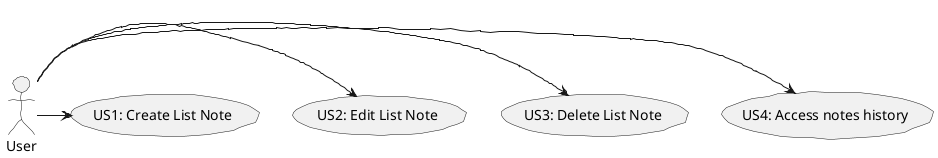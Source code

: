 @startuml  us.png
skinparam handwritten true
skinparam monochrome true
skinparam packageStyle rect
skinparam defaultFontName FG Virgil
skinparam shadowing false

User -> (US4: Access notes history)
User -> (US3: Delete List Note)
User -> (US2: Edit List Note)
User -> (US1: Create List Note)


@enduml